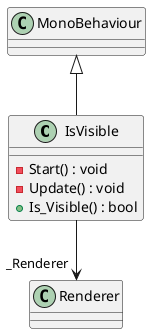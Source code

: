 @startuml
class IsVisible {
    - Start() : void
    - Update() : void
    + Is_Visible() : bool
}
MonoBehaviour <|-- IsVisible
IsVisible --> "_Renderer" Renderer
@enduml
